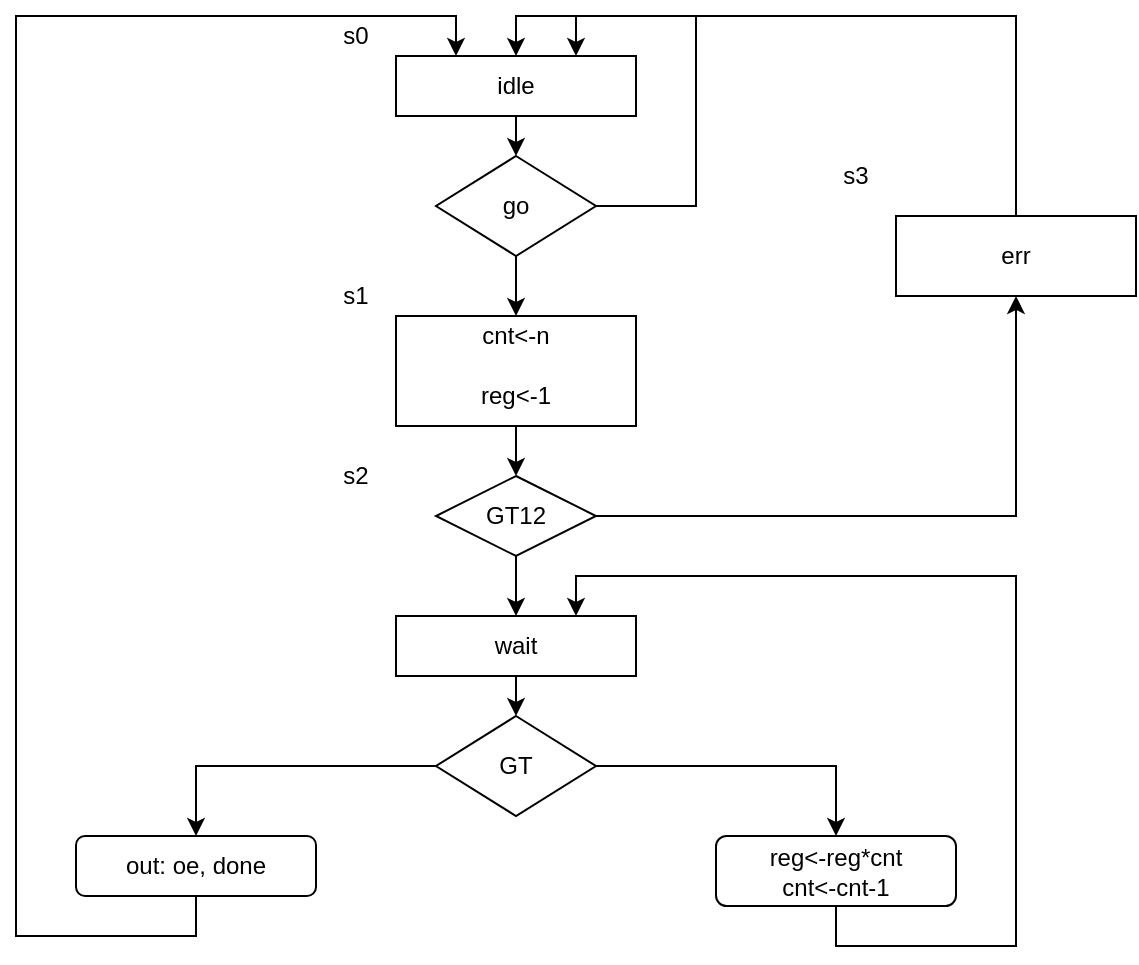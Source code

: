 <mxfile version="14.4.3" type="github">
  <diagram id="Y6XvZMA8rTonoBp7yUq-" name="Page-1">
    <mxGraphModel dx="865" dy="483" grid="1" gridSize="10" guides="1" tooltips="1" connect="1" arrows="1" fold="1" page="1" pageScale="1" pageWidth="850" pageHeight="1100" math="0" shadow="0">
      <root>
        <mxCell id="0" />
        <mxCell id="1" parent="0" />
        <mxCell id="xfcsWRvKEEw7Y-oFfEDo-10" style="edgeStyle=orthogonalEdgeStyle;rounded=0;orthogonalLoop=1;jettySize=auto;html=1;exitX=0.5;exitY=1;exitDx=0;exitDy=0;entryX=0.5;entryY=0;entryDx=0;entryDy=0;" edge="1" parent="1" source="xfcsWRvKEEw7Y-oFfEDo-3" target="xfcsWRvKEEw7Y-oFfEDo-6">
          <mxGeometry relative="1" as="geometry" />
        </mxCell>
        <mxCell id="xfcsWRvKEEw7Y-oFfEDo-31" style="edgeStyle=orthogonalEdgeStyle;rounded=0;orthogonalLoop=1;jettySize=auto;html=1;exitX=0.5;exitY=0;exitDx=0;exitDy=0;entryX=0.5;entryY=0;entryDx=0;entryDy=0;" edge="1" parent="1" source="xfcsWRvKEEw7Y-oFfEDo-30" target="xfcsWRvKEEw7Y-oFfEDo-3">
          <mxGeometry relative="1" as="geometry" />
        </mxCell>
        <mxCell id="xfcsWRvKEEw7Y-oFfEDo-3" value="idle" style="rounded=0;whiteSpace=wrap;html=1;" vertex="1" parent="1">
          <mxGeometry x="330" y="230" width="120" height="30" as="geometry" />
        </mxCell>
        <mxCell id="xfcsWRvKEEw7Y-oFfEDo-11" style="edgeStyle=orthogonalEdgeStyle;rounded=0;orthogonalLoop=1;jettySize=auto;html=1;exitX=0.5;exitY=1;exitDx=0;exitDy=0;entryX=0.5;entryY=0;entryDx=0;entryDy=0;" edge="1" parent="1" source="xfcsWRvKEEw7Y-oFfEDo-4" target="xfcsWRvKEEw7Y-oFfEDo-7">
          <mxGeometry relative="1" as="geometry" />
        </mxCell>
        <mxCell id="xfcsWRvKEEw7Y-oFfEDo-4" value="" style="rounded=0;whiteSpace=wrap;html=1;" vertex="1" parent="1">
          <mxGeometry x="330" y="360" width="120" height="55" as="geometry" />
        </mxCell>
        <mxCell id="xfcsWRvKEEw7Y-oFfEDo-14" style="edgeStyle=orthogonalEdgeStyle;rounded=0;orthogonalLoop=1;jettySize=auto;html=1;exitX=0.5;exitY=1;exitDx=0;exitDy=0;entryX=0.5;entryY=0;entryDx=0;entryDy=0;" edge="1" parent="1" source="xfcsWRvKEEw7Y-oFfEDo-5" target="xfcsWRvKEEw7Y-oFfEDo-8">
          <mxGeometry relative="1" as="geometry" />
        </mxCell>
        <mxCell id="xfcsWRvKEEw7Y-oFfEDo-5" value="wait" style="rounded=0;whiteSpace=wrap;html=1;" vertex="1" parent="1">
          <mxGeometry x="330" y="510" width="120" height="30" as="geometry" />
        </mxCell>
        <mxCell id="xfcsWRvKEEw7Y-oFfEDo-9" style="edgeStyle=orthogonalEdgeStyle;rounded=0;orthogonalLoop=1;jettySize=auto;html=1;exitX=0.5;exitY=1;exitDx=0;exitDy=0;entryX=0.5;entryY=0;entryDx=0;entryDy=0;" edge="1" parent="1" source="xfcsWRvKEEw7Y-oFfEDo-6" target="xfcsWRvKEEw7Y-oFfEDo-4">
          <mxGeometry relative="1" as="geometry" />
        </mxCell>
        <mxCell id="xfcsWRvKEEw7Y-oFfEDo-28" style="edgeStyle=orthogonalEdgeStyle;rounded=0;orthogonalLoop=1;jettySize=auto;html=1;exitX=1;exitY=0.5;exitDx=0;exitDy=0;entryX=0.75;entryY=0;entryDx=0;entryDy=0;" edge="1" parent="1" source="xfcsWRvKEEw7Y-oFfEDo-6" target="xfcsWRvKEEw7Y-oFfEDo-3">
          <mxGeometry relative="1" as="geometry">
            <Array as="points">
              <mxPoint x="480" y="305" />
              <mxPoint x="480" y="210" />
              <mxPoint x="420" y="210" />
            </Array>
          </mxGeometry>
        </mxCell>
        <mxCell id="xfcsWRvKEEw7Y-oFfEDo-6" value="go" style="rhombus;whiteSpace=wrap;html=1;" vertex="1" parent="1">
          <mxGeometry x="350" y="280" width="80" height="50" as="geometry" />
        </mxCell>
        <mxCell id="xfcsWRvKEEw7Y-oFfEDo-12" style="edgeStyle=orthogonalEdgeStyle;rounded=0;orthogonalLoop=1;jettySize=auto;html=1;exitX=0.5;exitY=1;exitDx=0;exitDy=0;" edge="1" parent="1" source="xfcsWRvKEEw7Y-oFfEDo-7" target="xfcsWRvKEEw7Y-oFfEDo-5">
          <mxGeometry relative="1" as="geometry" />
        </mxCell>
        <mxCell id="xfcsWRvKEEw7Y-oFfEDo-29" style="edgeStyle=orthogonalEdgeStyle;rounded=0;orthogonalLoop=1;jettySize=auto;html=1;exitX=1;exitY=0.5;exitDx=0;exitDy=0;" edge="1" parent="1" source="xfcsWRvKEEw7Y-oFfEDo-7" target="xfcsWRvKEEw7Y-oFfEDo-30">
          <mxGeometry relative="1" as="geometry">
            <mxPoint x="640" y="320" as="targetPoint" />
          </mxGeometry>
        </mxCell>
        <mxCell id="xfcsWRvKEEw7Y-oFfEDo-7" value="GT12" style="rhombus;whiteSpace=wrap;html=1;" vertex="1" parent="1">
          <mxGeometry x="350" y="440" width="80" height="40" as="geometry" />
        </mxCell>
        <mxCell id="xfcsWRvKEEw7Y-oFfEDo-25" style="edgeStyle=orthogonalEdgeStyle;rounded=0;orthogonalLoop=1;jettySize=auto;html=1;exitX=1;exitY=0.5;exitDx=0;exitDy=0;entryX=0.5;entryY=0;entryDx=0;entryDy=0;" edge="1" parent="1" source="xfcsWRvKEEw7Y-oFfEDo-8" target="xfcsWRvKEEw7Y-oFfEDo-22">
          <mxGeometry relative="1" as="geometry" />
        </mxCell>
        <mxCell id="xfcsWRvKEEw7Y-oFfEDo-8" value="GT" style="rhombus;whiteSpace=wrap;html=1;" vertex="1" parent="1">
          <mxGeometry x="350" y="560" width="80" height="50" as="geometry" />
        </mxCell>
        <mxCell id="xfcsWRvKEEw7Y-oFfEDo-23" style="edgeStyle=orthogonalEdgeStyle;rounded=0;orthogonalLoop=1;jettySize=auto;html=1;exitX=0;exitY=0.5;exitDx=0;exitDy=0;entryX=0.5;entryY=0;entryDx=0;entryDy=0;" edge="1" parent="1" source="xfcsWRvKEEw7Y-oFfEDo-8" target="xfcsWRvKEEw7Y-oFfEDo-21">
          <mxGeometry relative="1" as="geometry" />
        </mxCell>
        <mxCell id="xfcsWRvKEEw7Y-oFfEDo-27" style="edgeStyle=orthogonalEdgeStyle;rounded=0;orthogonalLoop=1;jettySize=auto;html=1;exitX=0.5;exitY=1;exitDx=0;exitDy=0;entryX=0.25;entryY=0;entryDx=0;entryDy=0;" edge="1" parent="1" source="xfcsWRvKEEw7Y-oFfEDo-21" target="xfcsWRvKEEw7Y-oFfEDo-3">
          <mxGeometry relative="1" as="geometry">
            <Array as="points">
              <mxPoint x="230" y="670" />
              <mxPoint x="140" y="670" />
              <mxPoint x="140" y="210" />
              <mxPoint x="360" y="210" />
            </Array>
          </mxGeometry>
        </mxCell>
        <mxCell id="xfcsWRvKEEw7Y-oFfEDo-21" value="out: oe, done" style="rounded=1;whiteSpace=wrap;html=1;" vertex="1" parent="1">
          <mxGeometry x="170" y="620" width="120" height="30" as="geometry" />
        </mxCell>
        <mxCell id="xfcsWRvKEEw7Y-oFfEDo-26" style="edgeStyle=orthogonalEdgeStyle;rounded=0;orthogonalLoop=1;jettySize=auto;html=1;exitX=0.5;exitY=1;exitDx=0;exitDy=0;entryX=0.75;entryY=0;entryDx=0;entryDy=0;" edge="1" parent="1" source="xfcsWRvKEEw7Y-oFfEDo-22" target="xfcsWRvKEEw7Y-oFfEDo-5">
          <mxGeometry relative="1" as="geometry">
            <Array as="points">
              <mxPoint x="550" y="675" />
              <mxPoint x="640" y="675" />
              <mxPoint x="640" y="490" />
              <mxPoint x="420" y="490" />
            </Array>
          </mxGeometry>
        </mxCell>
        <mxCell id="xfcsWRvKEEw7Y-oFfEDo-22" value="reg&amp;lt;-reg*cnt&lt;br&gt;cnt&amp;lt;-cnt-1" style="rounded=1;whiteSpace=wrap;html=1;" vertex="1" parent="1">
          <mxGeometry x="490" y="620" width="120" height="35" as="geometry" />
        </mxCell>
        <mxCell id="xfcsWRvKEEw7Y-oFfEDo-30" value="err" style="rounded=0;whiteSpace=wrap;html=1;" vertex="1" parent="1">
          <mxGeometry x="580" y="310" width="120" height="40" as="geometry" />
        </mxCell>
        <mxCell id="xfcsWRvKEEw7Y-oFfEDo-32" value="s0" style="text;html=1;strokeColor=none;fillColor=none;align=center;verticalAlign=middle;whiteSpace=wrap;rounded=0;" vertex="1" parent="1">
          <mxGeometry x="290" y="210" width="40" height="20" as="geometry" />
        </mxCell>
        <mxCell id="xfcsWRvKEEw7Y-oFfEDo-33" value="s1" style="text;html=1;strokeColor=none;fillColor=none;align=center;verticalAlign=middle;whiteSpace=wrap;rounded=0;" vertex="1" parent="1">
          <mxGeometry x="290" y="340" width="40" height="20" as="geometry" />
        </mxCell>
        <mxCell id="xfcsWRvKEEw7Y-oFfEDo-35" value="s2" style="text;html=1;strokeColor=none;fillColor=none;align=center;verticalAlign=middle;whiteSpace=wrap;rounded=0;" vertex="1" parent="1">
          <mxGeometry x="290" y="430" width="40" height="20" as="geometry" />
        </mxCell>
        <mxCell id="xfcsWRvKEEw7Y-oFfEDo-37" value="s3" style="text;html=1;strokeColor=none;fillColor=none;align=center;verticalAlign=middle;whiteSpace=wrap;rounded=0;" vertex="1" parent="1">
          <mxGeometry x="540" y="280" width="40" height="20" as="geometry" />
        </mxCell>
        <mxCell id="xfcsWRvKEEw7Y-oFfEDo-38" value="cnt&amp;lt;-n" style="text;html=1;strokeColor=none;fillColor=none;align=center;verticalAlign=middle;whiteSpace=wrap;rounded=0;" vertex="1" parent="1">
          <mxGeometry x="370" y="360" width="40" height="20" as="geometry" />
        </mxCell>
        <mxCell id="xfcsWRvKEEw7Y-oFfEDo-39" value="reg&amp;lt;-1" style="text;html=1;strokeColor=none;fillColor=none;align=center;verticalAlign=middle;whiteSpace=wrap;rounded=0;" vertex="1" parent="1">
          <mxGeometry x="370" y="390" width="40" height="20" as="geometry" />
        </mxCell>
      </root>
    </mxGraphModel>
  </diagram>
</mxfile>
